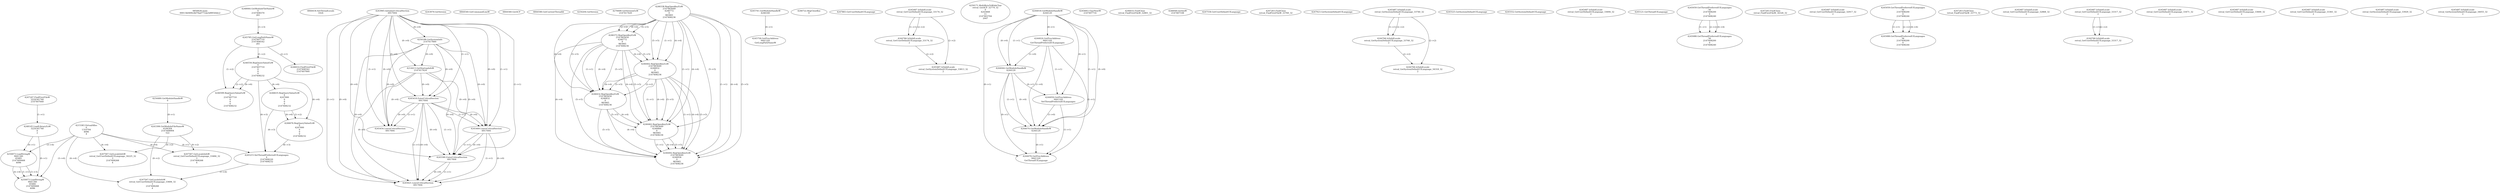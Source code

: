 // Global SCDG with merge call
digraph {
	0 [label="6850628.main
00013b0490c8d79ad771da5d99544dc2"]
	1 [label="4254480.GetModuleHandleW
0"]
	2 [label="6844434.SetThreadLocale
1024"]
	3 [label="4243965.InitializeCriticalSection
6917004"]
	4 [label="4243979.GetVersion
"]
	5 [label="4250188.GetSystemInfo
2147417660"]
	3 -> 5 [label="(0-->0)"]
	6 [label="6844540.GetCommandLineW
"]
	7 [label="4214413.GetStartupInfoW
2147417624"]
	3 -> 7 [label="(0-->0)"]
	5 -> 7 [label="(0-->0)"]
	8 [label="6844560.GetACP
"]
	9 [label="6844580.GetCurrentThreadId
"]
	10 [label="4250204.GetVersion
"]
	11 [label="4276690.GetVersionExW
2147417420"]
	12 [label="4243306.GetModuleFileNameW
4194304
2147408904
522"]
	1 -> 12 [label="(0-->1)"]
	13 [label="4248064.GetModuleFileNameW
0
2147408370
261"]
	14 [label="4215383.VirtualAlloc
0
1310704
4096
4"]
	15 [label="4246338.RegOpenKeyExW
2147483649
4246772
0
983065
2147408236"]
	16 [label="4246372.RegOpenKeyExW
2147483650
4246772
0
983065
2147408236"]
	15 -> 16 [label="(2-->2)"]
	15 -> 16 [label="(4-->4)"]
	15 -> 16 [label="(5-->5)"]
	17 [label="4246402.RegOpenKeyExW
2147483649
4246832
0
983065
2147408236"]
	15 -> 17 [label="(1-->1)"]
	15 -> 17 [label="(4-->4)"]
	16 -> 17 [label="(4-->4)"]
	15 -> 17 [label="(5-->5)"]
	16 -> 17 [label="(5-->5)"]
	18 [label="4245741.GetModuleHandleW
4246160"]
	19 [label="4245758.GetProcAddress
9441320
GetLongPathNameW"]
	18 -> 19 [label="(0-->1)"]
	20 [label="4245785.GetLongPathNameW
2147407710
2147406542
261"]
	13 -> 20 [label="(3-->3)"]
	21 [label="4246556.RegQueryValueExW
0
2147407710
0
0
0
2147408232"]
	20 -> 21 [label="(1-->2)"]
	22 [label="4246599.RegQueryValueExW
0
2147407710
0
0
0
2147408232"]
	20 -> 22 [label="(1-->2)"]
	21 -> 22 [label="(2-->2)"]
	21 -> 22 [label="(6-->6)"]
	23 [label="4246722.RegCloseKey
0"]
	24 [label="4247883.GetUserDefaultUILanguage
"]
	25 [label="4245418.EnterCriticalSection
6917004"]
	3 -> 25 [label="(1-->1)"]
	3 -> 25 [label="(0-->0)"]
	5 -> 25 [label="(0-->0)"]
	7 -> 25 [label="(0-->0)"]
	26 [label="4245469.LeaveCriticalSection
6917004"]
	3 -> 26 [label="(1-->1)"]
	25 -> 26 [label="(1-->1)"]
	3 -> 26 [label="(0-->0)"]
	5 -> 26 [label="(0-->0)"]
	7 -> 26 [label="(0-->0)"]
	25 -> 26 [label="(0-->0)"]
	27 [label="4245487.IsValidLocale
retval_GetUserDefaultUILanguage_33174_32
2"]
	28 [label="4250171.MultiByteToWideChar
retval_GetACP_32774_32
0
4243668
11
2147403704
2047"]
	29 [label="4244018.GetModuleHandleW
4244120"]
	30 [label="4244024.GetProcAddress
9441320
GetThreadPreferredUILanguages"]
	29 -> 30 [label="(0-->1)"]
	31 [label="4244044.GetModuleHandleW
4244120"]
	29 -> 31 [label="(1-->1)"]
	29 -> 31 [label="(0-->0)"]
	30 -> 31 [label="(1-->0)"]
	32 [label="4244050.GetProcAddress
9441320
SetThreadPreferredUILanguages"]
	29 -> 32 [label="(0-->1)"]
	30 -> 32 [label="(1-->1)"]
	31 -> 32 [label="(0-->1)"]
	33 [label="4244070.GetModuleHandleW
4244120"]
	29 -> 33 [label="(1-->1)"]
	31 -> 33 [label="(1-->1)"]
	29 -> 33 [label="(0-->0)"]
	30 -> 33 [label="(1-->0)"]
	31 -> 33 [label="(0-->0)"]
	32 -> 33 [label="(1-->0)"]
	34 [label="4244076.GetProcAddress
9441320
GetThreadUILanguage"]
	29 -> 34 [label="(0-->1)"]
	30 -> 34 [label="(1-->1)"]
	31 -> 34 [label="(0-->1)"]
	32 -> 34 [label="(1-->1)"]
	33 -> 34 [label="(0-->1)"]
	35 [label="4245683.CharNextW
2147407716"]
	36 [label="4246014.FindFirstFileW
2147406542
2147407064"]
	20 -> 36 [label="(2-->1)"]
	37 [label="4246032.FindClose
retval_FindFirstFileW_32801_32"]
	38 [label="4246044.lstrlenW
2147407108"]
	39 [label="4245454.LeaveCriticalSection
6917004"]
	3 -> 39 [label="(1-->1)"]
	25 -> 39 [label="(1-->1)"]
	3 -> 39 [label="(0-->0)"]
	5 -> 39 [label="(0-->0)"]
	7 -> 39 [label="(0-->0)"]
	25 -> 39 [label="(0-->0)"]
	40 [label="4247558.GetUserDefaultUILanguage
"]
	41 [label="4247567.GetLocaleInfoW
retval_GetUserDefaultUILanguage_33484_32
3
2147408268
4"]
	12 -> 41 [label="(0-->2)"]
	14 -> 41 [label="(4-->4)"]
	42 [label="4247247.FindFirstFileW
3224341740
2147407640"]
	43 [label="4247263.FindClose
retval_FindFirstFileW_33760_32"]
	44 [label="4248145.LoadLibraryExW
3224341740
0
2"]
	42 -> 44 [label="(1-->1)"]
	45 [label="4250073.LoadStringW
9441340
65485
2147409468
4096"]
	44 -> 45 [label="(0-->1)"]
	14 -> 45 [label="(3-->4)"]
	46 [label="4250073.LoadStringW
9441340
65484
2147409468
4096"]
	44 -> 46 [label="(0-->1)"]
	45 -> 46 [label="(1-->1)"]
	45 -> 46 [label="(3-->3)"]
	14 -> 46 [label="(3-->4)"]
	45 -> 46 [label="(4-->4)"]
	47 [label="4246432.RegOpenKeyExW
2147483650
4246832
0
983065
2147408236"]
	16 -> 47 [label="(1-->1)"]
	17 -> 47 [label="(2-->2)"]
	15 -> 47 [label="(4-->4)"]
	16 -> 47 [label="(4-->4)"]
	17 -> 47 [label="(4-->4)"]
	15 -> 47 [label="(5-->5)"]
	16 -> 47 [label="(5-->5)"]
	17 -> 47 [label="(5-->5)"]
	48 [label="4246462.RegOpenKeyExW
2147483649
4246884
0
983065
2147408236"]
	15 -> 48 [label="(1-->1)"]
	17 -> 48 [label="(1-->1)"]
	15 -> 48 [label="(4-->4)"]
	16 -> 48 [label="(4-->4)"]
	17 -> 48 [label="(4-->4)"]
	47 -> 48 [label="(4-->4)"]
	15 -> 48 [label="(5-->5)"]
	16 -> 48 [label="(5-->5)"]
	17 -> 48 [label="(5-->5)"]
	47 -> 48 [label="(5-->5)"]
	49 [label="4246492.RegOpenKeyExW
2147483649
4246936
0
983065
2147408236"]
	15 -> 49 [label="(1-->1)"]
	17 -> 49 [label="(1-->1)"]
	48 -> 49 [label="(1-->1)"]
	15 -> 49 [label="(4-->4)"]
	16 -> 49 [label="(4-->4)"]
	17 -> 49 [label="(4-->4)"]
	47 -> 49 [label="(4-->4)"]
	48 -> 49 [label="(4-->4)"]
	15 -> 49 [label="(5-->5)"]
	16 -> 49 [label="(5-->5)"]
	17 -> 49 [label="(5-->5)"]
	47 -> 49 [label="(5-->5)"]
	48 -> 49 [label="(5-->5)"]
	50 [label="4246635.RegQueryValueExW
0
4247000
0
0
0
2147408232"]
	21 -> 50 [label="(6-->6)"]
	51 [label="4246676.RegQueryValueExW
0
4247000
0
0
0
2147408232"]
	50 -> 51 [label="(2-->2)"]
	21 -> 51 [label="(6-->6)"]
	50 -> 51 [label="(6-->6)"]
	52 [label="4247923.GetSystemDefaultUILanguage
"]
	53 [label="4245487.IsValidLocale
retval_GetSystemDefaultUILanguage_33740_32
2"]
	54 [label="4244766.IsValidLocale
retval_GetSystemDefaultUILanguage_33740_32
2"]
	53 -> 54 [label="(1-->1)"]
	53 -> 54 [label="(2-->2)"]
	55 [label="4245525.GetSystemDefaultUILanguage
"]
	56 [label="4245552.GetSystemDefaultUILanguage
"]
	57 [label="4244766.IsValidLocale
retval_GetSystemDefaultUILanguage_34318_32
2"]
	53 -> 57 [label="(2-->2)"]
	54 -> 57 [label="(2-->2)"]
	58 [label="4245487.IsValidLocale
retval_GetUserDefaultUILanguage_33694_32
2"]
	59 [label="4245121.GetThreadUILanguage
"]
	60 [label="4245059.GetThreadPreferredUILanguages
56
2147408200
0
2147408240"]
	61 [label="4245088.GetThreadPreferredUILanguages
56
2147408200
0
2147408240"]
	60 -> 61 [label="(1-->1)"]
	60 -> 61 [label="(2-->2)"]
	60 -> 61 [label="(4-->4)"]
	62 [label="4245580.EnterCriticalSection
6917004"]
	3 -> 62 [label="(1-->1)"]
	25 -> 62 [label="(1-->1)"]
	26 -> 62 [label="(1-->1)"]
	3 -> 62 [label="(0-->0)"]
	5 -> 62 [label="(0-->0)"]
	7 -> 62 [label="(0-->0)"]
	25 -> 62 [label="(0-->0)"]
	26 -> 62 [label="(0-->0)"]
	63 [label="4245621.LeaveCriticalSection
6917004"]
	3 -> 63 [label="(1-->1)"]
	25 -> 63 [label="(1-->1)"]
	26 -> 63 [label="(1-->1)"]
	62 -> 63 [label="(1-->1)"]
	3 -> 63 [label="(0-->0)"]
	5 -> 63 [label="(0-->0)"]
	7 -> 63 [label="(0-->0)"]
	25 -> 63 [label="(0-->0)"]
	26 -> 63 [label="(0-->0)"]
	62 -> 63 [label="(0-->0)"]
	64 [label="4247567.GetLocaleInfoW
retval_GetUserDefaultUILanguage_34225_32
3
2147408268
4"]
	12 -> 64 [label="(0-->2)"]
	14 -> 64 [label="(4-->4)"]
	65 [label="4247263.FindClose
retval_FindFirstFileW_34326_32"]
	66 [label="4245487.IsValidLocale
retval_GetUserDefaultUILanguage_32917_32
2"]
	67 [label="4245059.GetThreadPreferredUILanguages
56
2147408200
0
2147408244"]
	68 [label="4245088.GetThreadPreferredUILanguages
56
2147408200
0
2147408244"]
	67 -> 68 [label="(1-->1)"]
	67 -> 68 [label="(2-->2)"]
	67 -> 68 [label="(4-->4)"]
	69 [label="4245215.SetThreadPreferredUILanguages
4
2147408220
2147408232"]
	14 -> 69 [label="(4-->1)"]
	21 -> 69 [label="(6-->3)"]
	50 -> 69 [label="(6-->3)"]
	51 -> 69 [label="(6-->3)"]
	70 [label="4247567.GetLocaleInfoW
retval_GetUserDefaultUILanguage_33684_32
3
2147408268
4"]
	12 -> 70 [label="(0-->2)"]
	14 -> 70 [label="(4-->4)"]
	69 -> 70 [label="(1-->4)"]
	71 [label="4247263.FindClose
retval_FindFirstFileW_33773_32"]
	72 [label="4245487.IsValidLocale
retval_GetUserDefaultUILanguage_32868_32
2"]
	73 [label="4245487.IsValidLocale
retval_GetUserDefaultUILanguage_33317_32
2"]
	74 [label="4244766.IsValidLocale
retval_GetUserDefaultUILanguage_33317_32
2"]
	73 -> 74 [label="(1-->1)"]
	73 -> 74 [label="(2-->2)"]
	75 [label="4245487.IsValidLocale
retval_GetUserDefaultUILanguage_33471_32
2"]
	76 [label="4244766.IsValidLocale
retval_GetUserDefaultUILanguage_33174_32
2"]
	27 -> 76 [label="(1-->1)"]
	27 -> 76 [label="(2-->2)"]
	77 [label="4245487.IsValidLocale
retval_GetUserDefaultUILanguage_33600_32
2"]
	78 [label="4245487.IsValidLocale
retval_GetUserDefaultUILanguage_33361_32
2"]
	79 [label="4245487.IsValidLocale
retval_GetSystemDefaultUILanguage_33929_32
2"]
	80 [label="4245487.IsValidLocale
retval_GetSystemDefaultUILanguage_34055_32
2"]
	81 [label="4245487.IsValidLocale
retval_GetSystemDefaultUILanguage_33813_32
2"]
	27 -> 81 [label="(2-->2)"]
	76 -> 81 [label="(2-->2)"]
}

